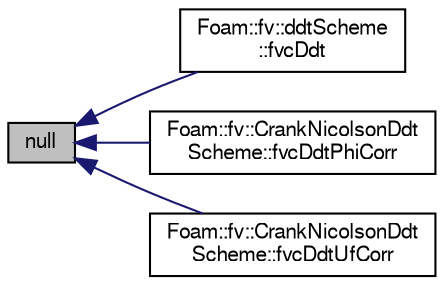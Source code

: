 digraph "null"
{
  bgcolor="transparent";
  edge [fontname="FreeSans",fontsize="10",labelfontname="FreeSans",labelfontsize="10"];
  node [fontname="FreeSans",fontsize="10",shape=record];
  rankdir="LR";
  Node29 [label="null",height=0.2,width=0.4,color="black", fillcolor="grey75", style="filled", fontcolor="black"];
  Node29 -> Node30 [dir="back",color="midnightblue",fontsize="10",style="solid",fontname="FreeSans"];
  Node30 [label="Foam::fv::ddtScheme\l::fvcDdt",height=0.2,width=0.4,color="black",URL="$a22486.html#a3e09439c2c6e3546db9040a0ddd9f65f"];
  Node29 -> Node31 [dir="back",color="midnightblue",fontsize="10",style="solid",fontname="FreeSans"];
  Node31 [label="Foam::fv::CrankNicolsonDdt\lScheme::fvcDdtPhiCorr",height=0.2,width=0.4,color="black",URL="$a22478.html#a911ca3a00d4feb25cc8f71c583ad394a"];
  Node29 -> Node32 [dir="back",color="midnightblue",fontsize="10",style="solid",fontname="FreeSans"];
  Node32 [label="Foam::fv::CrankNicolsonDdt\lScheme::fvcDdtUfCorr",height=0.2,width=0.4,color="black",URL="$a22478.html#ac5f8759de325b50d29474e4900891b2d"];
}
